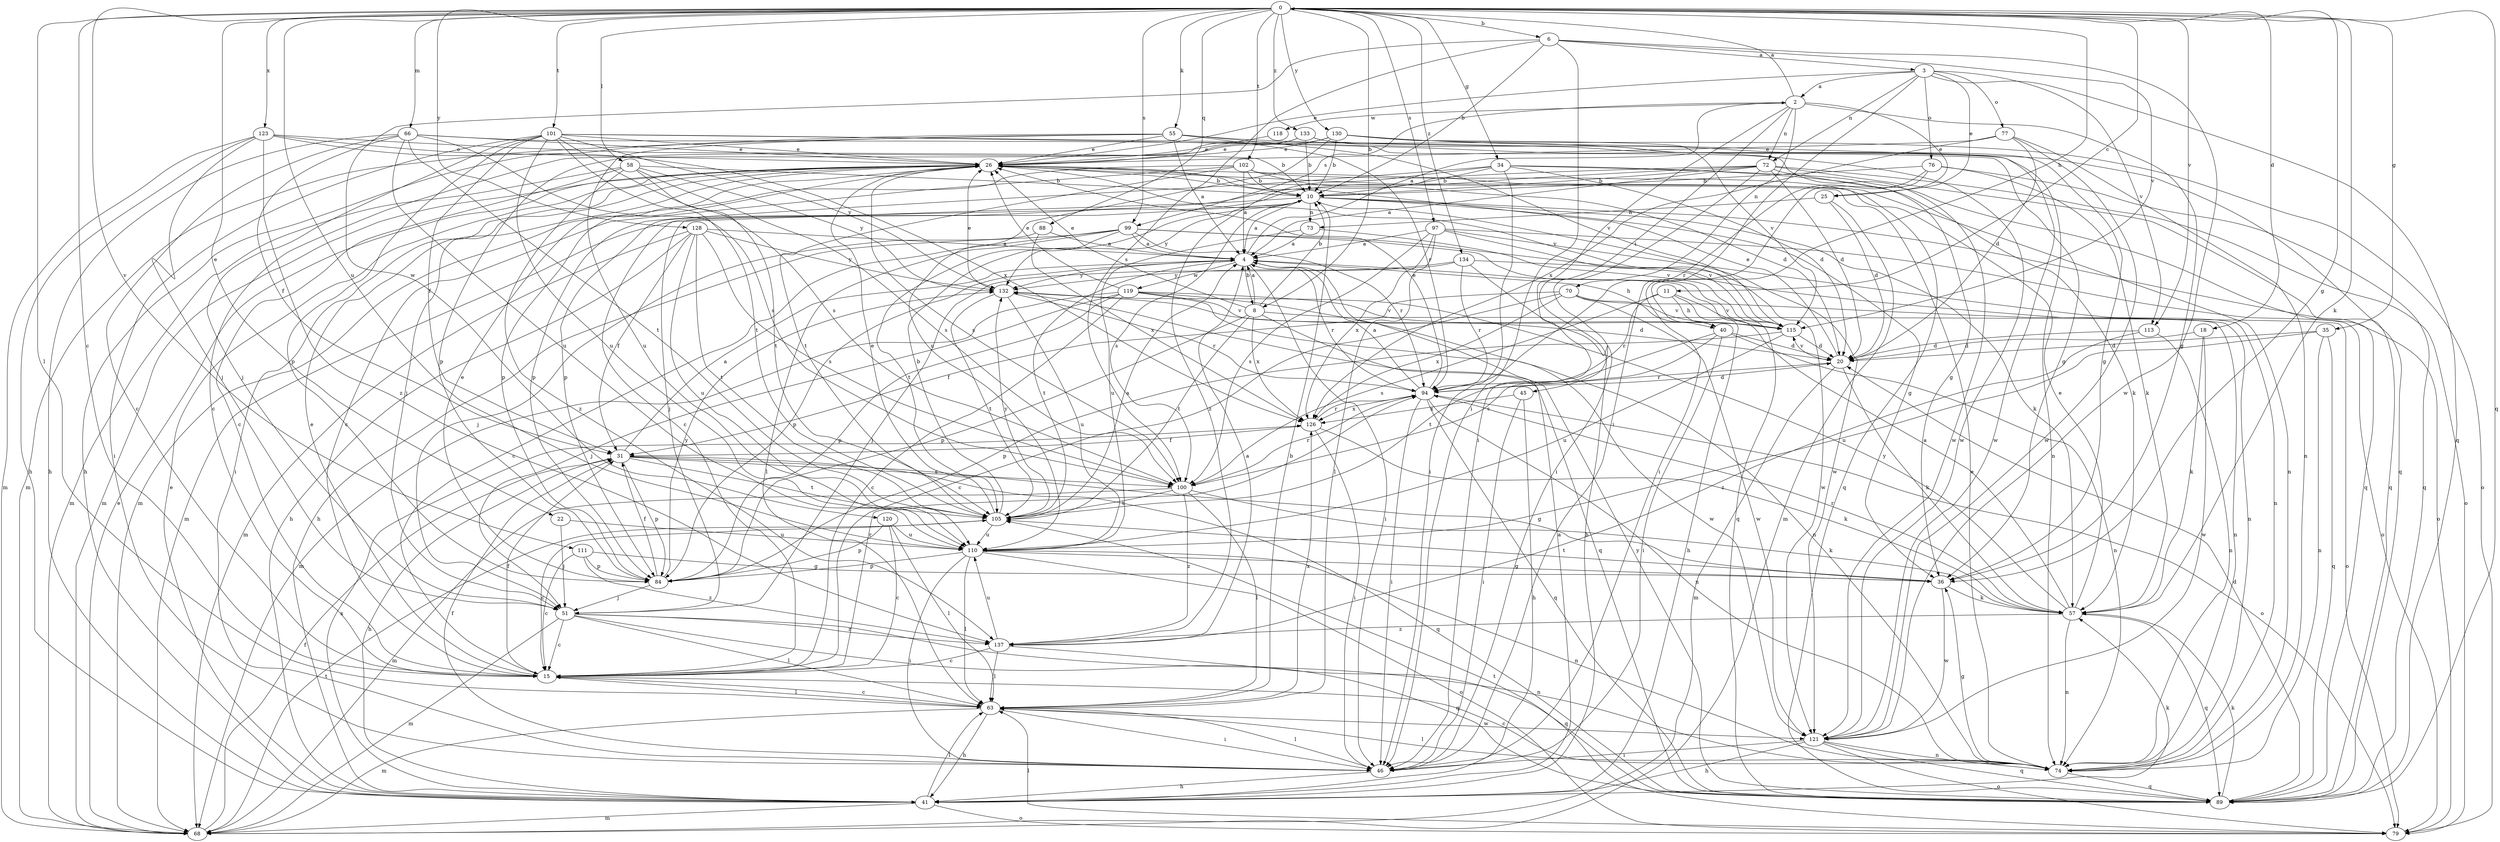 strict digraph  {
0;
2;
3;
4;
6;
8;
10;
11;
15;
18;
20;
22;
25;
26;
31;
34;
35;
36;
40;
41;
45;
46;
51;
55;
57;
58;
63;
66;
68;
70;
72;
73;
74;
76;
77;
79;
84;
88;
89;
94;
97;
99;
100;
101;
102;
105;
110;
111;
113;
115;
118;
119;
120;
121;
123;
126;
128;
130;
132;
133;
134;
137;
0 -> 6  [label=b];
0 -> 8  [label=b];
0 -> 11  [label=c];
0 -> 15  [label=c];
0 -> 18  [label=d];
0 -> 22  [label=e];
0 -> 34  [label=g];
0 -> 35  [label=g];
0 -> 36  [label=g];
0 -> 40  [label=h];
0 -> 55  [label=k];
0 -> 57  [label=k];
0 -> 58  [label=l];
0 -> 63  [label=l];
0 -> 66  [label=m];
0 -> 88  [label=q];
0 -> 89  [label=q];
0 -> 97  [label=s];
0 -> 99  [label=s];
0 -> 101  [label=t];
0 -> 102  [label=t];
0 -> 110  [label=u];
0 -> 111  [label=v];
0 -> 113  [label=v];
0 -> 123  [label=x];
0 -> 128  [label=y];
0 -> 130  [label=y];
0 -> 133  [label=z];
0 -> 134  [label=z];
2 -> 0  [label=a];
2 -> 25  [label=e];
2 -> 36  [label=g];
2 -> 45  [label=i];
2 -> 46  [label=i];
2 -> 70  [label=n];
2 -> 72  [label=n];
2 -> 99  [label=s];
2 -> 118  [label=w];
3 -> 2  [label=a];
3 -> 25  [label=e];
3 -> 26  [label=e];
3 -> 46  [label=i];
3 -> 72  [label=n];
3 -> 76  [label=o];
3 -> 77  [label=o];
3 -> 89  [label=q];
3 -> 113  [label=v];
4 -> 2  [label=a];
4 -> 8  [label=b];
4 -> 40  [label=h];
4 -> 46  [label=i];
4 -> 84  [label=p];
4 -> 94  [label=r];
4 -> 105  [label=t];
4 -> 119  [label=w];
4 -> 132  [label=y];
6 -> 3  [label=a];
6 -> 10  [label=b];
6 -> 46  [label=i];
6 -> 100  [label=s];
6 -> 115  [label=v];
6 -> 120  [label=w];
6 -> 121  [label=w];
8 -> 4  [label=a];
8 -> 10  [label=b];
8 -> 26  [label=e];
8 -> 79  [label=o];
8 -> 84  [label=p];
8 -> 89  [label=q];
8 -> 105  [label=t];
8 -> 126  [label=x];
10 -> 4  [label=a];
10 -> 36  [label=g];
10 -> 51  [label=j];
10 -> 57  [label=k];
10 -> 68  [label=m];
10 -> 73  [label=n];
10 -> 79  [label=o];
10 -> 100  [label=s];
10 -> 121  [label=w];
10 -> 132  [label=y];
11 -> 40  [label=h];
11 -> 41  [label=h];
11 -> 94  [label=r];
11 -> 100  [label=s];
11 -> 115  [label=v];
15 -> 26  [label=e];
15 -> 31  [label=f];
15 -> 63  [label=l];
15 -> 94  [label=r];
18 -> 20  [label=d];
18 -> 57  [label=k];
18 -> 121  [label=w];
20 -> 26  [label=e];
20 -> 57  [label=k];
20 -> 68  [label=m];
20 -> 94  [label=r];
20 -> 115  [label=v];
22 -> 51  [label=j];
22 -> 110  [label=u];
25 -> 20  [label=d];
25 -> 68  [label=m];
25 -> 73  [label=n];
26 -> 10  [label=b];
26 -> 46  [label=i];
26 -> 51  [label=j];
26 -> 68  [label=m];
26 -> 74  [label=n];
26 -> 84  [label=p];
26 -> 100  [label=s];
26 -> 115  [label=v];
31 -> 4  [label=a];
31 -> 36  [label=g];
31 -> 41  [label=h];
31 -> 84  [label=p];
31 -> 89  [label=q];
31 -> 100  [label=s];
31 -> 105  [label=t];
34 -> 10  [label=b];
34 -> 20  [label=d];
34 -> 46  [label=i];
34 -> 57  [label=k];
34 -> 84  [label=p];
34 -> 89  [label=q];
34 -> 137  [label=z];
35 -> 20  [label=d];
35 -> 74  [label=n];
35 -> 89  [label=q];
35 -> 110  [label=u];
36 -> 57  [label=k];
36 -> 105  [label=t];
36 -> 121  [label=w];
40 -> 20  [label=d];
40 -> 46  [label=i];
40 -> 74  [label=n];
40 -> 100  [label=s];
40 -> 105  [label=t];
41 -> 4  [label=a];
41 -> 26  [label=e];
41 -> 57  [label=k];
41 -> 63  [label=l];
41 -> 68  [label=m];
41 -> 79  [label=o];
41 -> 126  [label=x];
45 -> 41  [label=h];
45 -> 46  [label=i];
45 -> 126  [label=x];
46 -> 31  [label=f];
46 -> 41  [label=h];
46 -> 63  [label=l];
51 -> 15  [label=c];
51 -> 63  [label=l];
51 -> 68  [label=m];
51 -> 74  [label=n];
51 -> 89  [label=q];
51 -> 137  [label=z];
55 -> 4  [label=a];
55 -> 26  [label=e];
55 -> 41  [label=h];
55 -> 68  [label=m];
55 -> 74  [label=n];
55 -> 94  [label=r];
55 -> 110  [label=u];
55 -> 115  [label=v];
57 -> 4  [label=a];
57 -> 26  [label=e];
57 -> 74  [label=n];
57 -> 89  [label=q];
57 -> 94  [label=r];
57 -> 132  [label=y];
57 -> 137  [label=z];
58 -> 10  [label=b];
58 -> 15  [label=c];
58 -> 68  [label=m];
58 -> 100  [label=s];
58 -> 105  [label=t];
58 -> 132  [label=y];
58 -> 137  [label=z];
63 -> 10  [label=b];
63 -> 15  [label=c];
63 -> 41  [label=h];
63 -> 46  [label=i];
63 -> 68  [label=m];
63 -> 121  [label=w];
63 -> 126  [label=x];
66 -> 15  [label=c];
66 -> 26  [label=e];
66 -> 31  [label=f];
66 -> 41  [label=h];
66 -> 100  [label=s];
66 -> 105  [label=t];
66 -> 110  [label=u];
66 -> 121  [label=w];
68 -> 26  [label=e];
68 -> 31  [label=f];
68 -> 105  [label=t];
70 -> 15  [label=c];
70 -> 31  [label=f];
70 -> 74  [label=n];
70 -> 115  [label=v];
70 -> 121  [label=w];
70 -> 126  [label=x];
72 -> 4  [label=a];
72 -> 10  [label=b];
72 -> 15  [label=c];
72 -> 20  [label=d];
72 -> 36  [label=g];
72 -> 46  [label=i];
72 -> 79  [label=o];
72 -> 84  [label=p];
72 -> 89  [label=q];
73 -> 4  [label=a];
73 -> 110  [label=u];
73 -> 115  [label=v];
74 -> 15  [label=c];
74 -> 26  [label=e];
74 -> 36  [label=g];
74 -> 63  [label=l];
74 -> 89  [label=q];
76 -> 10  [label=b];
76 -> 46  [label=i];
76 -> 57  [label=k];
76 -> 89  [label=q];
76 -> 94  [label=r];
77 -> 20  [label=d];
77 -> 26  [label=e];
77 -> 74  [label=n];
77 -> 121  [label=w];
77 -> 126  [label=x];
79 -> 63  [label=l];
79 -> 105  [label=t];
84 -> 26  [label=e];
84 -> 31  [label=f];
84 -> 51  [label=j];
84 -> 132  [label=y];
88 -> 4  [label=a];
88 -> 51  [label=j];
88 -> 126  [label=x];
89 -> 20  [label=d];
89 -> 57  [label=k];
89 -> 132  [label=y];
94 -> 4  [label=a];
94 -> 20  [label=d];
94 -> 26  [label=e];
94 -> 46  [label=i];
94 -> 74  [label=n];
94 -> 79  [label=o];
94 -> 89  [label=q];
94 -> 126  [label=x];
97 -> 4  [label=a];
97 -> 63  [label=l];
97 -> 74  [label=n];
97 -> 79  [label=o];
97 -> 100  [label=s];
97 -> 115  [label=v];
97 -> 126  [label=x];
99 -> 4  [label=a];
99 -> 15  [label=c];
99 -> 41  [label=h];
99 -> 63  [label=l];
99 -> 89  [label=q];
99 -> 94  [label=r];
99 -> 105  [label=t];
99 -> 121  [label=w];
100 -> 57  [label=k];
100 -> 63  [label=l];
100 -> 68  [label=m];
100 -> 94  [label=r];
100 -> 105  [label=t];
100 -> 137  [label=z];
101 -> 26  [label=e];
101 -> 31  [label=f];
101 -> 36  [label=g];
101 -> 46  [label=i];
101 -> 51  [label=j];
101 -> 84  [label=p];
101 -> 100  [label=s];
101 -> 105  [label=t];
101 -> 110  [label=u];
101 -> 121  [label=w];
101 -> 132  [label=y];
102 -> 4  [label=a];
102 -> 10  [label=b];
102 -> 15  [label=c];
102 -> 20  [label=d];
102 -> 68  [label=m];
102 -> 89  [label=q];
102 -> 105  [label=t];
105 -> 4  [label=a];
105 -> 10  [label=b];
105 -> 15  [label=c];
105 -> 26  [label=e];
105 -> 110  [label=u];
105 -> 132  [label=y];
110 -> 36  [label=g];
110 -> 46  [label=i];
110 -> 63  [label=l];
110 -> 74  [label=n];
110 -> 79  [label=o];
110 -> 84  [label=p];
111 -> 15  [label=c];
111 -> 36  [label=g];
111 -> 84  [label=p];
111 -> 137  [label=z];
113 -> 20  [label=d];
113 -> 74  [label=n];
113 -> 137  [label=z];
115 -> 20  [label=d];
115 -> 84  [label=p];
115 -> 110  [label=u];
118 -> 26  [label=e];
119 -> 15  [label=c];
119 -> 20  [label=d];
119 -> 26  [label=e];
119 -> 51  [label=j];
119 -> 68  [label=m];
119 -> 74  [label=n];
119 -> 84  [label=p];
119 -> 115  [label=v];
119 -> 121  [label=w];
120 -> 15  [label=c];
120 -> 63  [label=l];
120 -> 84  [label=p];
120 -> 110  [label=u];
121 -> 41  [label=h];
121 -> 46  [label=i];
121 -> 74  [label=n];
121 -> 79  [label=o];
121 -> 89  [label=q];
123 -> 10  [label=b];
123 -> 26  [label=e];
123 -> 41  [label=h];
123 -> 51  [label=j];
123 -> 68  [label=m];
123 -> 126  [label=x];
123 -> 137  [label=z];
126 -> 31  [label=f];
126 -> 46  [label=i];
126 -> 57  [label=k];
126 -> 94  [label=r];
128 -> 4  [label=a];
128 -> 31  [label=f];
128 -> 41  [label=h];
128 -> 68  [label=m];
128 -> 100  [label=s];
128 -> 105  [label=t];
128 -> 110  [label=u];
128 -> 132  [label=y];
130 -> 10  [label=b];
130 -> 26  [label=e];
130 -> 79  [label=o];
130 -> 84  [label=p];
130 -> 89  [label=q];
130 -> 110  [label=u];
130 -> 115  [label=v];
132 -> 26  [label=e];
132 -> 94  [label=r];
132 -> 105  [label=t];
132 -> 110  [label=u];
132 -> 115  [label=v];
133 -> 10  [label=b];
133 -> 15  [label=c];
133 -> 26  [label=e];
133 -> 36  [label=g];
133 -> 121  [label=w];
134 -> 41  [label=h];
134 -> 51  [label=j];
134 -> 74  [label=n];
134 -> 94  [label=r];
134 -> 132  [label=y];
137 -> 4  [label=a];
137 -> 15  [label=c];
137 -> 63  [label=l];
137 -> 89  [label=q];
137 -> 110  [label=u];
}
